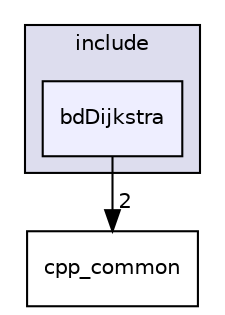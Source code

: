 digraph "bdDijkstra" {
  compound=true
  node [ fontsize="10", fontname="Helvetica"];
  edge [ labelfontsize="10", labelfontname="Helvetica"];
  subgraph clusterdir_d44c64559bbebec7f509842c48db8b23 {
    graph [ bgcolor="#ddddee", pencolor="black", label="include" fontname="Helvetica", fontsize="10", URL="dir_d44c64559bbebec7f509842c48db8b23.html"]
  dir_5b201913bc223f0ba16175aeb00ce433 [shape=box, label="bdDijkstra", style="filled", fillcolor="#eeeeff", pencolor="black", URL="dir_5b201913bc223f0ba16175aeb00ce433.html"];
  }
  dir_f413d2883acb285bdeb0fac3ae939ed0 [shape=box label="cpp_common" URL="dir_f413d2883acb285bdeb0fac3ae939ed0.html"];
  dir_5b201913bc223f0ba16175aeb00ce433->dir_f413d2883acb285bdeb0fac3ae939ed0 [headlabel="2", labeldistance=1.5 headhref="dir_000060_000013.html"];
}
